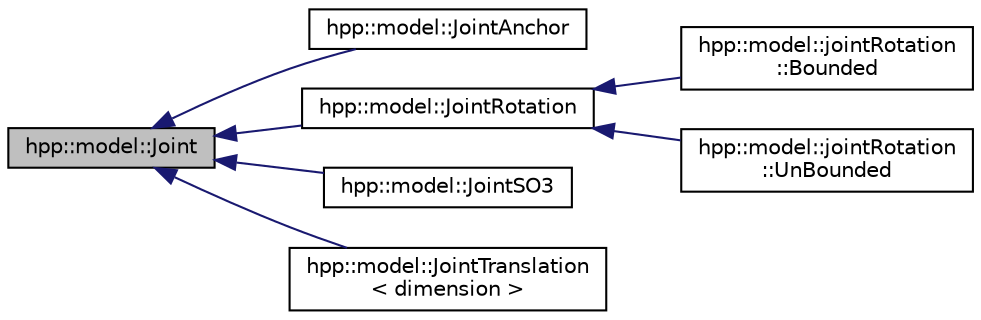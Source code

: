 digraph "hpp::model::Joint"
{
  edge [fontname="Helvetica",fontsize="10",labelfontname="Helvetica",labelfontsize="10"];
  node [fontname="Helvetica",fontsize="10",shape=record];
  rankdir="LR";
  Node1 [label="hpp::model::Joint",height=0.2,width=0.4,color="black", fillcolor="grey75", style="filled" fontcolor="black"];
  Node1 -> Node2 [dir="back",color="midnightblue",fontsize="10",style="solid",fontname="Helvetica"];
  Node2 [label="hpp::model::JointAnchor",height=0.2,width=0.4,color="black", fillcolor="white", style="filled",URL="$a00014.html",tooltip="Anchor Joint. "];
  Node1 -> Node3 [dir="back",color="midnightblue",fontsize="10",style="solid",fontname="Helvetica"];
  Node3 [label="hpp::model::JointRotation",height=0.2,width=0.4,color="black", fillcolor="white", style="filled",URL="$a00016.html",tooltip="Rotation Joint. "];
  Node3 -> Node4 [dir="back",color="midnightblue",fontsize="10",style="solid",fontname="Helvetica"];
  Node4 [label="hpp::model::jointRotation\l::Bounded",height=0.2,width=0.4,color="black", fillcolor="white", style="filled",URL="$a00004.html",tooltip="Rotation about an axis with bound. "];
  Node3 -> Node5 [dir="back",color="midnightblue",fontsize="10",style="solid",fontname="Helvetica"];
  Node5 [label="hpp::model::jointRotation\l::UnBounded",height=0.2,width=0.4,color="black", fillcolor="white", style="filled",URL="$a00025.html",tooltip="Rotation about an axis without bound. "];
  Node1 -> Node6 [dir="back",color="midnightblue",fontsize="10",style="solid",fontname="Helvetica"];
  Node6 [label="hpp::model::JointSO3",height=0.2,width=0.4,color="black", fillcolor="white", style="filled",URL="$a00017.html",tooltip="Spherical Joint. "];
  Node1 -> Node7 [dir="back",color="midnightblue",fontsize="10",style="solid",fontname="Helvetica"];
  Node7 [label="hpp::model::JointTranslation\l\< dimension \>",height=0.2,width=0.4,color="black", fillcolor="white", style="filled",URL="$a00018.html",tooltip="Translation Joint. "];
}
